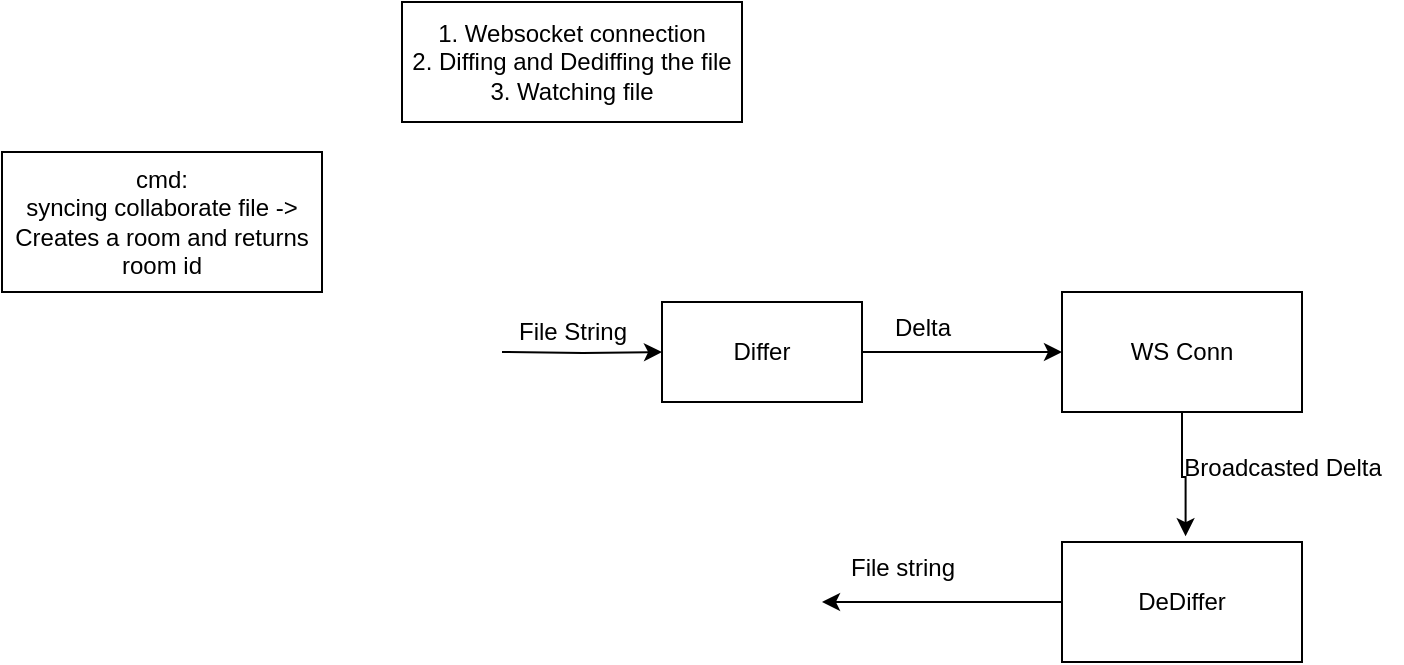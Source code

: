 <mxfile version="21.5.0" type="device">
  <diagram name="Page-1" id="OuNMkqoF6VKDvM-TnTxS">
    <mxGraphModel dx="710" dy="847" grid="1" gridSize="10" guides="1" tooltips="1" connect="1" arrows="1" fold="1" page="1" pageScale="1" pageWidth="827" pageHeight="1169" math="0" shadow="0">
      <root>
        <mxCell id="0" />
        <mxCell id="1" parent="0" />
        <mxCell id="OUUixIY4SZy-NDFA4nhA-1" value="cmd:&lt;br&gt;syncing collaborate file -&amp;gt; Creates a room and returns room id" style="whiteSpace=wrap;html=1;" parent="1" vertex="1">
          <mxGeometry x="70" y="95" width="160" height="70" as="geometry" />
        </mxCell>
        <mxCell id="OUUixIY4SZy-NDFA4nhA-2" value="1. Websocket connection&lt;br&gt;2. Diffing and Dediffing the file&lt;br&gt;3. Watching file" style="whiteSpace=wrap;html=1;" parent="1" vertex="1">
          <mxGeometry x="270" y="20" width="170" height="60" as="geometry" />
        </mxCell>
        <mxCell id="OUUixIY4SZy-NDFA4nhA-4" style="edgeStyle=orthogonalEdgeStyle;rounded=0;orthogonalLoop=1;jettySize=auto;html=1;entryX=0;entryY=0.5;entryDx=0;entryDy=0;" parent="1" source="OUUixIY4SZy-NDFA4nhA-3" target="OUUixIY4SZy-NDFA4nhA-8" edge="1">
          <mxGeometry relative="1" as="geometry">
            <mxPoint x="580" y="195" as="targetPoint" />
          </mxGeometry>
        </mxCell>
        <mxCell id="OUUixIY4SZy-NDFA4nhA-5" style="edgeStyle=orthogonalEdgeStyle;rounded=0;orthogonalLoop=1;jettySize=auto;html=1;" parent="1" target="OUUixIY4SZy-NDFA4nhA-3" edge="1">
          <mxGeometry relative="1" as="geometry">
            <mxPoint x="320" y="195" as="sourcePoint" />
          </mxGeometry>
        </mxCell>
        <mxCell id="OUUixIY4SZy-NDFA4nhA-3" value="Differ" style="whiteSpace=wrap;html=1;" parent="1" vertex="1">
          <mxGeometry x="400" y="170" width="100" height="50" as="geometry" />
        </mxCell>
        <mxCell id="OUUixIY4SZy-NDFA4nhA-6" value="Delta" style="text;html=1;align=center;verticalAlign=middle;resizable=0;points=[];autosize=1;strokeColor=none;fillColor=none;" parent="1" vertex="1">
          <mxGeometry x="505" y="168" width="50" height="30" as="geometry" />
        </mxCell>
        <mxCell id="OUUixIY4SZy-NDFA4nhA-7" value="File String" style="text;html=1;align=center;verticalAlign=middle;resizable=0;points=[];autosize=1;strokeColor=none;fillColor=none;" parent="1" vertex="1">
          <mxGeometry x="315" y="170" width="80" height="30" as="geometry" />
        </mxCell>
        <mxCell id="OUUixIY4SZy-NDFA4nhA-9" style="edgeStyle=orthogonalEdgeStyle;rounded=0;orthogonalLoop=1;jettySize=auto;html=1;entryX=0.515;entryY=-0.048;entryDx=0;entryDy=0;entryPerimeter=0;" parent="1" source="OUUixIY4SZy-NDFA4nhA-8" target="OUUixIY4SZy-NDFA4nhA-11" edge="1">
          <mxGeometry relative="1" as="geometry">
            <mxPoint x="660" y="280" as="targetPoint" />
          </mxGeometry>
        </mxCell>
        <mxCell id="OUUixIY4SZy-NDFA4nhA-8" value="WS Conn" style="whiteSpace=wrap;html=1;" parent="1" vertex="1">
          <mxGeometry x="600" y="165" width="120" height="60" as="geometry" />
        </mxCell>
        <mxCell id="OUUixIY4SZy-NDFA4nhA-10" value="Broadcasted Delta" style="text;html=1;align=center;verticalAlign=middle;resizable=0;points=[];autosize=1;strokeColor=none;fillColor=none;" parent="1" vertex="1">
          <mxGeometry x="650" y="238" width="120" height="30" as="geometry" />
        </mxCell>
        <mxCell id="OUUixIY4SZy-NDFA4nhA-12" style="edgeStyle=orthogonalEdgeStyle;rounded=0;orthogonalLoop=1;jettySize=auto;html=1;exitX=0;exitY=0.5;exitDx=0;exitDy=0;" parent="1" source="OUUixIY4SZy-NDFA4nhA-11" edge="1">
          <mxGeometry relative="1" as="geometry">
            <mxPoint x="480" y="320" as="targetPoint" />
          </mxGeometry>
        </mxCell>
        <mxCell id="OUUixIY4SZy-NDFA4nhA-11" value="DeDiffer" style="whiteSpace=wrap;html=1;" parent="1" vertex="1">
          <mxGeometry x="600" y="290" width="120" height="60" as="geometry" />
        </mxCell>
        <mxCell id="OUUixIY4SZy-NDFA4nhA-13" value="File string" style="text;html=1;align=center;verticalAlign=middle;resizable=0;points=[];autosize=1;strokeColor=none;fillColor=none;" parent="1" vertex="1">
          <mxGeometry x="480" y="288" width="80" height="30" as="geometry" />
        </mxCell>
      </root>
    </mxGraphModel>
  </diagram>
</mxfile>
